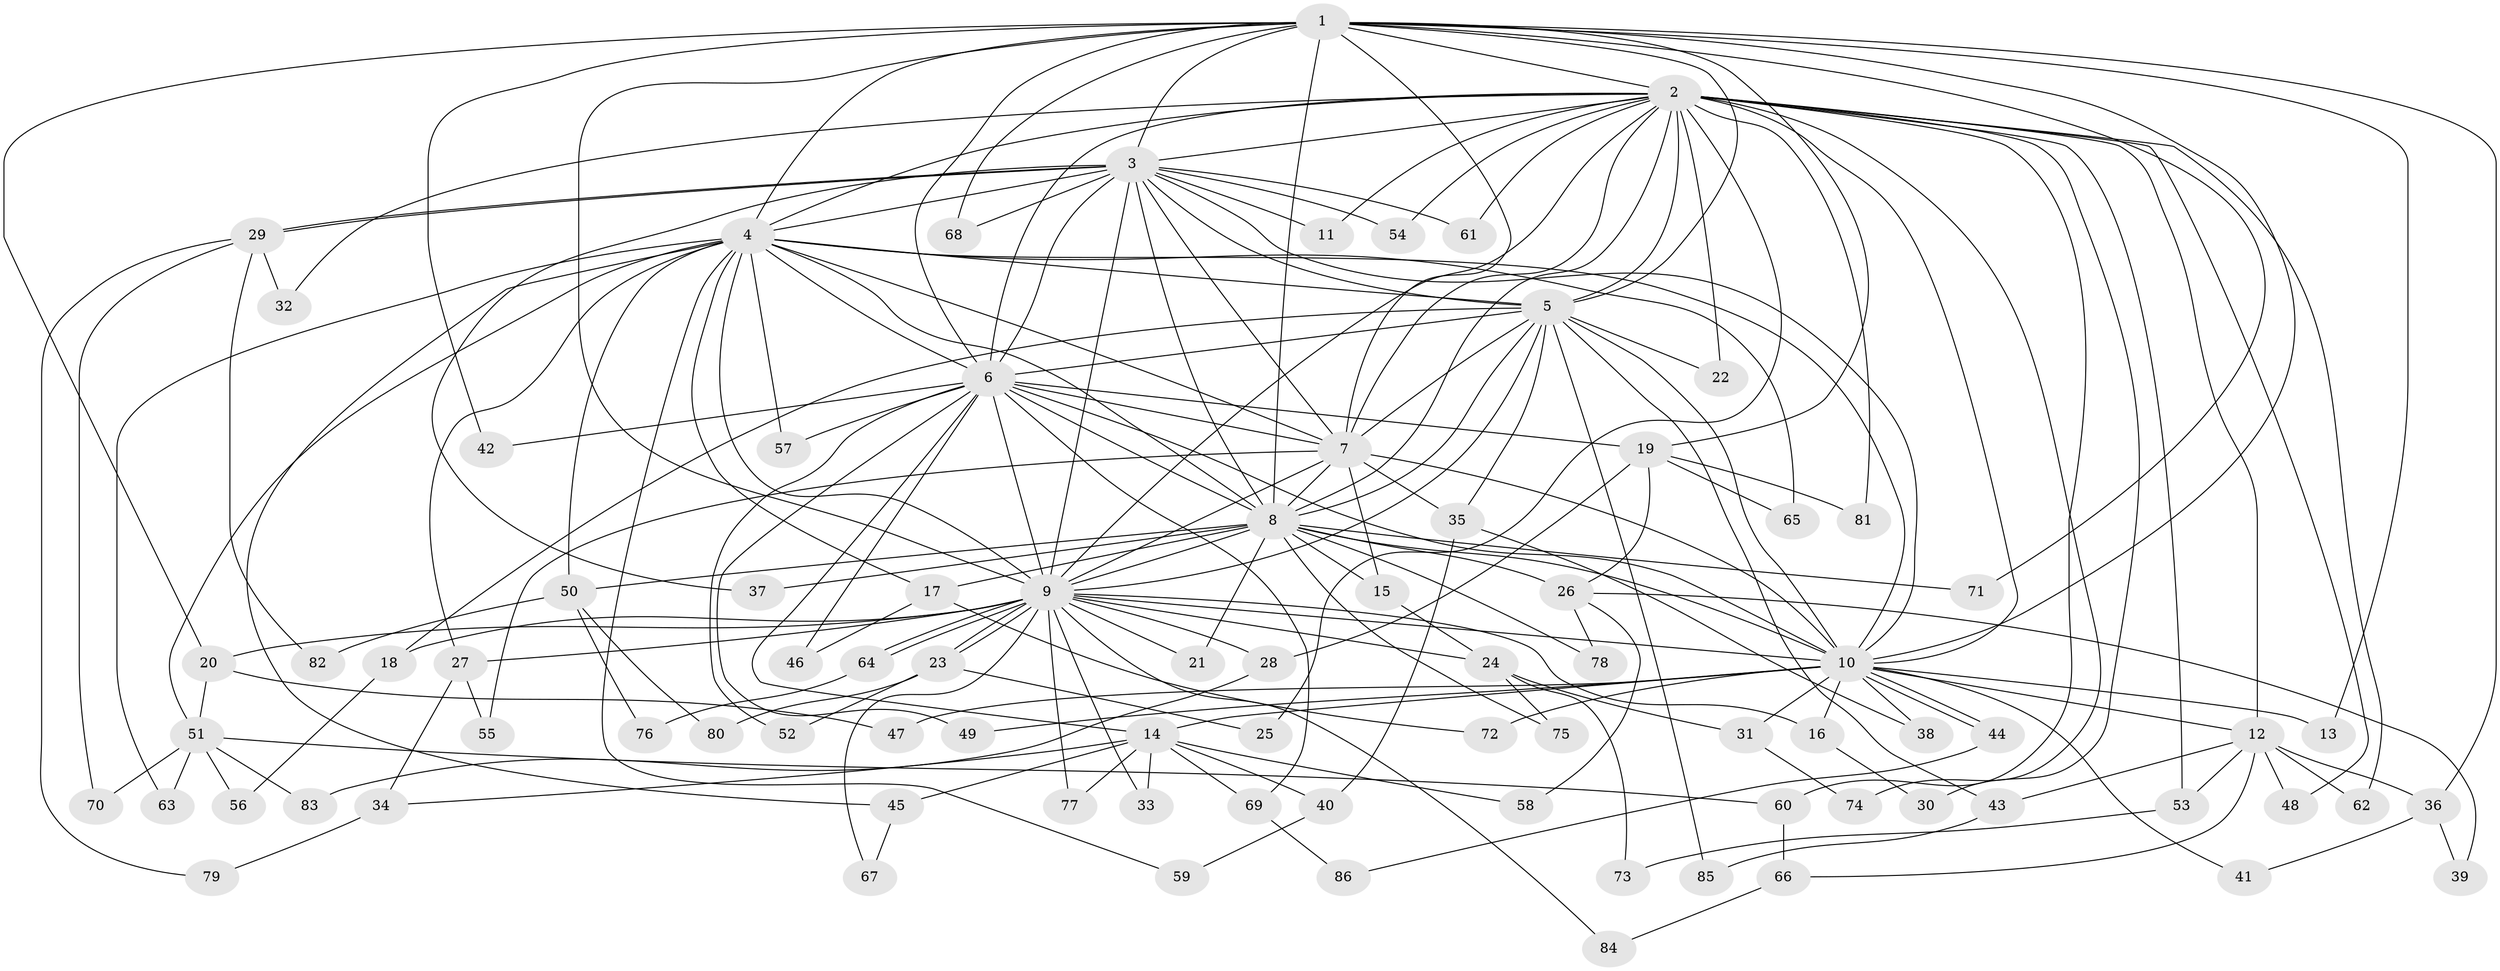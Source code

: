 // Generated by graph-tools (version 1.1) at 2025/45/03/09/25 04:45:44]
// undirected, 86 vertices, 197 edges
graph export_dot {
graph [start="1"]
  node [color=gray90,style=filled];
  1;
  2;
  3;
  4;
  5;
  6;
  7;
  8;
  9;
  10;
  11;
  12;
  13;
  14;
  15;
  16;
  17;
  18;
  19;
  20;
  21;
  22;
  23;
  24;
  25;
  26;
  27;
  28;
  29;
  30;
  31;
  32;
  33;
  34;
  35;
  36;
  37;
  38;
  39;
  40;
  41;
  42;
  43;
  44;
  45;
  46;
  47;
  48;
  49;
  50;
  51;
  52;
  53;
  54;
  55;
  56;
  57;
  58;
  59;
  60;
  61;
  62;
  63;
  64;
  65;
  66;
  67;
  68;
  69;
  70;
  71;
  72;
  73;
  74;
  75;
  76;
  77;
  78;
  79;
  80;
  81;
  82;
  83;
  84;
  85;
  86;
  1 -- 2;
  1 -- 3;
  1 -- 4;
  1 -- 5;
  1 -- 6;
  1 -- 7;
  1 -- 8;
  1 -- 9;
  1 -- 10;
  1 -- 13;
  1 -- 19;
  1 -- 20;
  1 -- 36;
  1 -- 42;
  1 -- 68;
  1 -- 71;
  2 -- 3;
  2 -- 4;
  2 -- 5;
  2 -- 6;
  2 -- 7;
  2 -- 8;
  2 -- 9;
  2 -- 10;
  2 -- 11;
  2 -- 12;
  2 -- 22;
  2 -- 25;
  2 -- 30;
  2 -- 32;
  2 -- 48;
  2 -- 53;
  2 -- 54;
  2 -- 60;
  2 -- 61;
  2 -- 62;
  2 -- 74;
  2 -- 81;
  3 -- 4;
  3 -- 5;
  3 -- 6;
  3 -- 7;
  3 -- 8;
  3 -- 9;
  3 -- 10;
  3 -- 11;
  3 -- 29;
  3 -- 29;
  3 -- 37;
  3 -- 54;
  3 -- 61;
  3 -- 68;
  4 -- 5;
  4 -- 6;
  4 -- 7;
  4 -- 8;
  4 -- 9;
  4 -- 10;
  4 -- 17;
  4 -- 27;
  4 -- 45;
  4 -- 50;
  4 -- 51;
  4 -- 57;
  4 -- 59;
  4 -- 63;
  4 -- 65;
  5 -- 6;
  5 -- 7;
  5 -- 8;
  5 -- 9;
  5 -- 10;
  5 -- 18;
  5 -- 22;
  5 -- 35;
  5 -- 43;
  5 -- 85;
  6 -- 7;
  6 -- 8;
  6 -- 9;
  6 -- 10;
  6 -- 14;
  6 -- 19;
  6 -- 42;
  6 -- 46;
  6 -- 49;
  6 -- 52;
  6 -- 57;
  6 -- 69;
  7 -- 8;
  7 -- 9;
  7 -- 10;
  7 -- 15;
  7 -- 35;
  7 -- 55;
  8 -- 9;
  8 -- 10;
  8 -- 15;
  8 -- 17;
  8 -- 21;
  8 -- 26;
  8 -- 37;
  8 -- 50;
  8 -- 71;
  8 -- 75;
  8 -- 78;
  9 -- 10;
  9 -- 16;
  9 -- 18;
  9 -- 20;
  9 -- 21;
  9 -- 23;
  9 -- 23;
  9 -- 24;
  9 -- 27;
  9 -- 28;
  9 -- 33;
  9 -- 64;
  9 -- 64;
  9 -- 67;
  9 -- 77;
  9 -- 84;
  10 -- 12;
  10 -- 13;
  10 -- 14;
  10 -- 16;
  10 -- 31;
  10 -- 38;
  10 -- 41;
  10 -- 44;
  10 -- 44;
  10 -- 47;
  10 -- 49;
  10 -- 72;
  12 -- 36;
  12 -- 43;
  12 -- 48;
  12 -- 53;
  12 -- 62;
  12 -- 66;
  14 -- 33;
  14 -- 34;
  14 -- 40;
  14 -- 45;
  14 -- 58;
  14 -- 69;
  14 -- 77;
  15 -- 24;
  16 -- 30;
  17 -- 46;
  17 -- 72;
  18 -- 56;
  19 -- 26;
  19 -- 28;
  19 -- 65;
  19 -- 81;
  20 -- 47;
  20 -- 51;
  23 -- 25;
  23 -- 52;
  23 -- 80;
  24 -- 31;
  24 -- 73;
  24 -- 75;
  26 -- 39;
  26 -- 58;
  26 -- 78;
  27 -- 34;
  27 -- 55;
  28 -- 83;
  29 -- 32;
  29 -- 70;
  29 -- 79;
  29 -- 82;
  31 -- 74;
  34 -- 79;
  35 -- 38;
  35 -- 40;
  36 -- 39;
  36 -- 41;
  40 -- 59;
  43 -- 85;
  44 -- 86;
  45 -- 67;
  50 -- 76;
  50 -- 80;
  50 -- 82;
  51 -- 56;
  51 -- 60;
  51 -- 63;
  51 -- 70;
  51 -- 83;
  53 -- 73;
  60 -- 66;
  64 -- 76;
  66 -- 84;
  69 -- 86;
}
